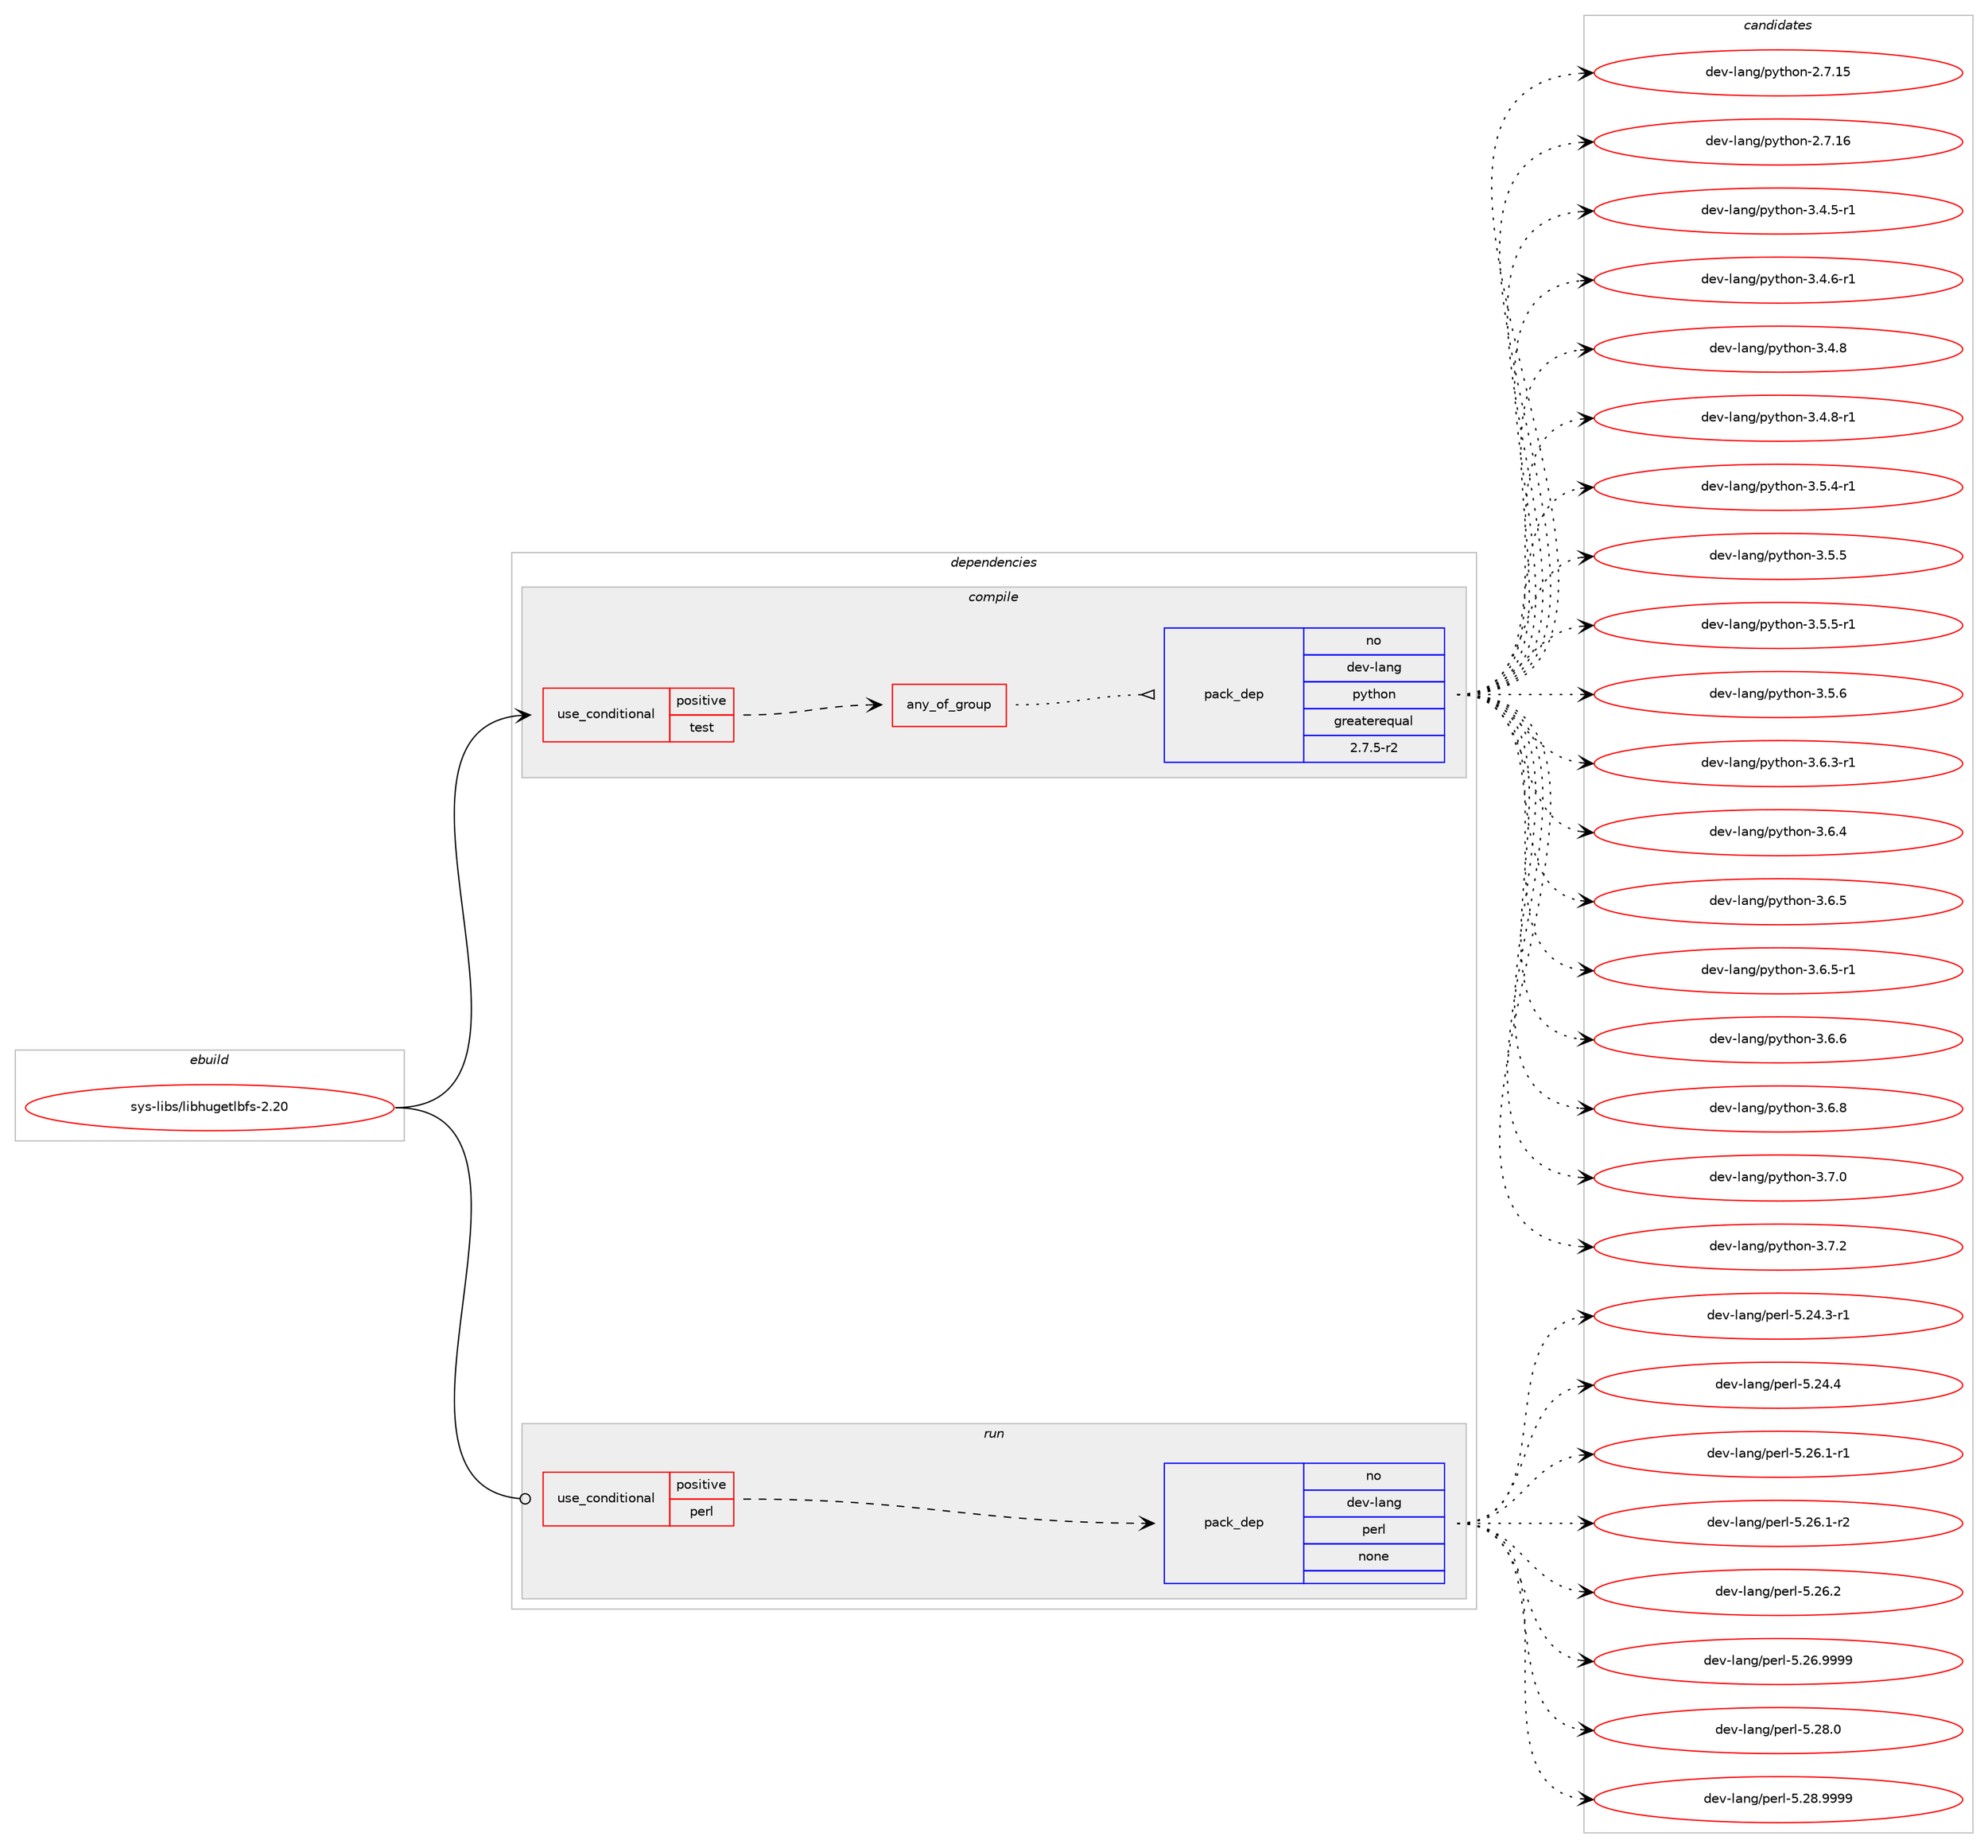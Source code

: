 digraph prolog {

# *************
# Graph options
# *************

newrank=true;
concentrate=true;
compound=true;
graph [rankdir=LR,fontname=Helvetica,fontsize=10,ranksep=1.5];#, ranksep=2.5, nodesep=0.2];
edge  [arrowhead=vee];
node  [fontname=Helvetica,fontsize=10];

# **********
# The ebuild
# **********

subgraph cluster_leftcol {
color=gray;
rank=same;
label=<<i>ebuild</i>>;
id [label="sys-libs/libhugetlbfs-2.20", color=red, width=4, href="../sys-libs/libhugetlbfs-2.20.svg"];
}

# ****************
# The dependencies
# ****************

subgraph cluster_midcol {
color=gray;
label=<<i>dependencies</i>>;
subgraph cluster_compile {
fillcolor="#eeeeee";
style=filled;
label=<<i>compile</i>>;
subgraph cond461941 {
dependency1738277 [label=<<TABLE BORDER="0" CELLBORDER="1" CELLSPACING="0" CELLPADDING="4"><TR><TD ROWSPAN="3" CELLPADDING="10">use_conditional</TD></TR><TR><TD>positive</TD></TR><TR><TD>test</TD></TR></TABLE>>, shape=none, color=red];
subgraph any27714 {
dependency1738278 [label=<<TABLE BORDER="0" CELLBORDER="1" CELLSPACING="0" CELLPADDING="4"><TR><TD CELLPADDING="10">any_of_group</TD></TR></TABLE>>, shape=none, color=red];subgraph pack1247667 {
dependency1738279 [label=<<TABLE BORDER="0" CELLBORDER="1" CELLSPACING="0" CELLPADDING="4" WIDTH="220"><TR><TD ROWSPAN="6" CELLPADDING="30">pack_dep</TD></TR><TR><TD WIDTH="110">no</TD></TR><TR><TD>dev-lang</TD></TR><TR><TD>python</TD></TR><TR><TD>greaterequal</TD></TR><TR><TD>2.7.5-r2</TD></TR></TABLE>>, shape=none, color=blue];
}
dependency1738278:e -> dependency1738279:w [weight=20,style="dotted",arrowhead="oinv"];
}
dependency1738277:e -> dependency1738278:w [weight=20,style="dashed",arrowhead="vee"];
}
id:e -> dependency1738277:w [weight=20,style="solid",arrowhead="vee"];
}
subgraph cluster_compileandrun {
fillcolor="#eeeeee";
style=filled;
label=<<i>compile and run</i>>;
}
subgraph cluster_run {
fillcolor="#eeeeee";
style=filled;
label=<<i>run</i>>;
subgraph cond461942 {
dependency1738280 [label=<<TABLE BORDER="0" CELLBORDER="1" CELLSPACING="0" CELLPADDING="4"><TR><TD ROWSPAN="3" CELLPADDING="10">use_conditional</TD></TR><TR><TD>positive</TD></TR><TR><TD>perl</TD></TR></TABLE>>, shape=none, color=red];
subgraph pack1247668 {
dependency1738281 [label=<<TABLE BORDER="0" CELLBORDER="1" CELLSPACING="0" CELLPADDING="4" WIDTH="220"><TR><TD ROWSPAN="6" CELLPADDING="30">pack_dep</TD></TR><TR><TD WIDTH="110">no</TD></TR><TR><TD>dev-lang</TD></TR><TR><TD>perl</TD></TR><TR><TD>none</TD></TR><TR><TD></TD></TR></TABLE>>, shape=none, color=blue];
}
dependency1738280:e -> dependency1738281:w [weight=20,style="dashed",arrowhead="vee"];
}
id:e -> dependency1738280:w [weight=20,style="solid",arrowhead="odot"];
}
}

# **************
# The candidates
# **************

subgraph cluster_choices {
rank=same;
color=gray;
label=<<i>candidates</i>>;

subgraph choice1247667 {
color=black;
nodesep=1;
choice10010111845108971101034711212111610411111045504655464953 [label="dev-lang/python-2.7.15", color=red, width=4,href="../dev-lang/python-2.7.15.svg"];
choice10010111845108971101034711212111610411111045504655464954 [label="dev-lang/python-2.7.16", color=red, width=4,href="../dev-lang/python-2.7.16.svg"];
choice1001011184510897110103471121211161041111104551465246534511449 [label="dev-lang/python-3.4.5-r1", color=red, width=4,href="../dev-lang/python-3.4.5-r1.svg"];
choice1001011184510897110103471121211161041111104551465246544511449 [label="dev-lang/python-3.4.6-r1", color=red, width=4,href="../dev-lang/python-3.4.6-r1.svg"];
choice100101118451089711010347112121116104111110455146524656 [label="dev-lang/python-3.4.8", color=red, width=4,href="../dev-lang/python-3.4.8.svg"];
choice1001011184510897110103471121211161041111104551465246564511449 [label="dev-lang/python-3.4.8-r1", color=red, width=4,href="../dev-lang/python-3.4.8-r1.svg"];
choice1001011184510897110103471121211161041111104551465346524511449 [label="dev-lang/python-3.5.4-r1", color=red, width=4,href="../dev-lang/python-3.5.4-r1.svg"];
choice100101118451089711010347112121116104111110455146534653 [label="dev-lang/python-3.5.5", color=red, width=4,href="../dev-lang/python-3.5.5.svg"];
choice1001011184510897110103471121211161041111104551465346534511449 [label="dev-lang/python-3.5.5-r1", color=red, width=4,href="../dev-lang/python-3.5.5-r1.svg"];
choice100101118451089711010347112121116104111110455146534654 [label="dev-lang/python-3.5.6", color=red, width=4,href="../dev-lang/python-3.5.6.svg"];
choice1001011184510897110103471121211161041111104551465446514511449 [label="dev-lang/python-3.6.3-r1", color=red, width=4,href="../dev-lang/python-3.6.3-r1.svg"];
choice100101118451089711010347112121116104111110455146544652 [label="dev-lang/python-3.6.4", color=red, width=4,href="../dev-lang/python-3.6.4.svg"];
choice100101118451089711010347112121116104111110455146544653 [label="dev-lang/python-3.6.5", color=red, width=4,href="../dev-lang/python-3.6.5.svg"];
choice1001011184510897110103471121211161041111104551465446534511449 [label="dev-lang/python-3.6.5-r1", color=red, width=4,href="../dev-lang/python-3.6.5-r1.svg"];
choice100101118451089711010347112121116104111110455146544654 [label="dev-lang/python-3.6.6", color=red, width=4,href="../dev-lang/python-3.6.6.svg"];
choice100101118451089711010347112121116104111110455146544656 [label="dev-lang/python-3.6.8", color=red, width=4,href="../dev-lang/python-3.6.8.svg"];
choice100101118451089711010347112121116104111110455146554648 [label="dev-lang/python-3.7.0", color=red, width=4,href="../dev-lang/python-3.7.0.svg"];
choice100101118451089711010347112121116104111110455146554650 [label="dev-lang/python-3.7.2", color=red, width=4,href="../dev-lang/python-3.7.2.svg"];
dependency1738279:e -> choice10010111845108971101034711212111610411111045504655464953:w [style=dotted,weight="100"];
dependency1738279:e -> choice10010111845108971101034711212111610411111045504655464954:w [style=dotted,weight="100"];
dependency1738279:e -> choice1001011184510897110103471121211161041111104551465246534511449:w [style=dotted,weight="100"];
dependency1738279:e -> choice1001011184510897110103471121211161041111104551465246544511449:w [style=dotted,weight="100"];
dependency1738279:e -> choice100101118451089711010347112121116104111110455146524656:w [style=dotted,weight="100"];
dependency1738279:e -> choice1001011184510897110103471121211161041111104551465246564511449:w [style=dotted,weight="100"];
dependency1738279:e -> choice1001011184510897110103471121211161041111104551465346524511449:w [style=dotted,weight="100"];
dependency1738279:e -> choice100101118451089711010347112121116104111110455146534653:w [style=dotted,weight="100"];
dependency1738279:e -> choice1001011184510897110103471121211161041111104551465346534511449:w [style=dotted,weight="100"];
dependency1738279:e -> choice100101118451089711010347112121116104111110455146534654:w [style=dotted,weight="100"];
dependency1738279:e -> choice1001011184510897110103471121211161041111104551465446514511449:w [style=dotted,weight="100"];
dependency1738279:e -> choice100101118451089711010347112121116104111110455146544652:w [style=dotted,weight="100"];
dependency1738279:e -> choice100101118451089711010347112121116104111110455146544653:w [style=dotted,weight="100"];
dependency1738279:e -> choice1001011184510897110103471121211161041111104551465446534511449:w [style=dotted,weight="100"];
dependency1738279:e -> choice100101118451089711010347112121116104111110455146544654:w [style=dotted,weight="100"];
dependency1738279:e -> choice100101118451089711010347112121116104111110455146544656:w [style=dotted,weight="100"];
dependency1738279:e -> choice100101118451089711010347112121116104111110455146554648:w [style=dotted,weight="100"];
dependency1738279:e -> choice100101118451089711010347112121116104111110455146554650:w [style=dotted,weight="100"];
}
subgraph choice1247668 {
color=black;
nodesep=1;
choice100101118451089711010347112101114108455346505246514511449 [label="dev-lang/perl-5.24.3-r1", color=red, width=4,href="../dev-lang/perl-5.24.3-r1.svg"];
choice10010111845108971101034711210111410845534650524652 [label="dev-lang/perl-5.24.4", color=red, width=4,href="../dev-lang/perl-5.24.4.svg"];
choice100101118451089711010347112101114108455346505446494511449 [label="dev-lang/perl-5.26.1-r1", color=red, width=4,href="../dev-lang/perl-5.26.1-r1.svg"];
choice100101118451089711010347112101114108455346505446494511450 [label="dev-lang/perl-5.26.1-r2", color=red, width=4,href="../dev-lang/perl-5.26.1-r2.svg"];
choice10010111845108971101034711210111410845534650544650 [label="dev-lang/perl-5.26.2", color=red, width=4,href="../dev-lang/perl-5.26.2.svg"];
choice10010111845108971101034711210111410845534650544657575757 [label="dev-lang/perl-5.26.9999", color=red, width=4,href="../dev-lang/perl-5.26.9999.svg"];
choice10010111845108971101034711210111410845534650564648 [label="dev-lang/perl-5.28.0", color=red, width=4,href="../dev-lang/perl-5.28.0.svg"];
choice10010111845108971101034711210111410845534650564657575757 [label="dev-lang/perl-5.28.9999", color=red, width=4,href="../dev-lang/perl-5.28.9999.svg"];
dependency1738281:e -> choice100101118451089711010347112101114108455346505246514511449:w [style=dotted,weight="100"];
dependency1738281:e -> choice10010111845108971101034711210111410845534650524652:w [style=dotted,weight="100"];
dependency1738281:e -> choice100101118451089711010347112101114108455346505446494511449:w [style=dotted,weight="100"];
dependency1738281:e -> choice100101118451089711010347112101114108455346505446494511450:w [style=dotted,weight="100"];
dependency1738281:e -> choice10010111845108971101034711210111410845534650544650:w [style=dotted,weight="100"];
dependency1738281:e -> choice10010111845108971101034711210111410845534650544657575757:w [style=dotted,weight="100"];
dependency1738281:e -> choice10010111845108971101034711210111410845534650564648:w [style=dotted,weight="100"];
dependency1738281:e -> choice10010111845108971101034711210111410845534650564657575757:w [style=dotted,weight="100"];
}
}

}
